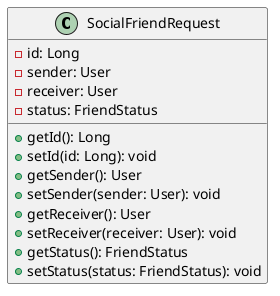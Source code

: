 @startuml
class SocialFriendRequest [[java:edu.sru.cpsc.webshopping.domain.misc.SocialFriendRequest]] {
	-id: Long
	-sender: User
	-receiver: User
	-status: FriendStatus
	+getId(): Long
	+setId(id: Long): void
	+getSender(): User
	+setSender(sender: User): void
	+getReceiver(): User
	+setReceiver(receiver: User): void
	+getStatus(): FriendStatus
	+setStatus(status: FriendStatus): void
}
@enduml